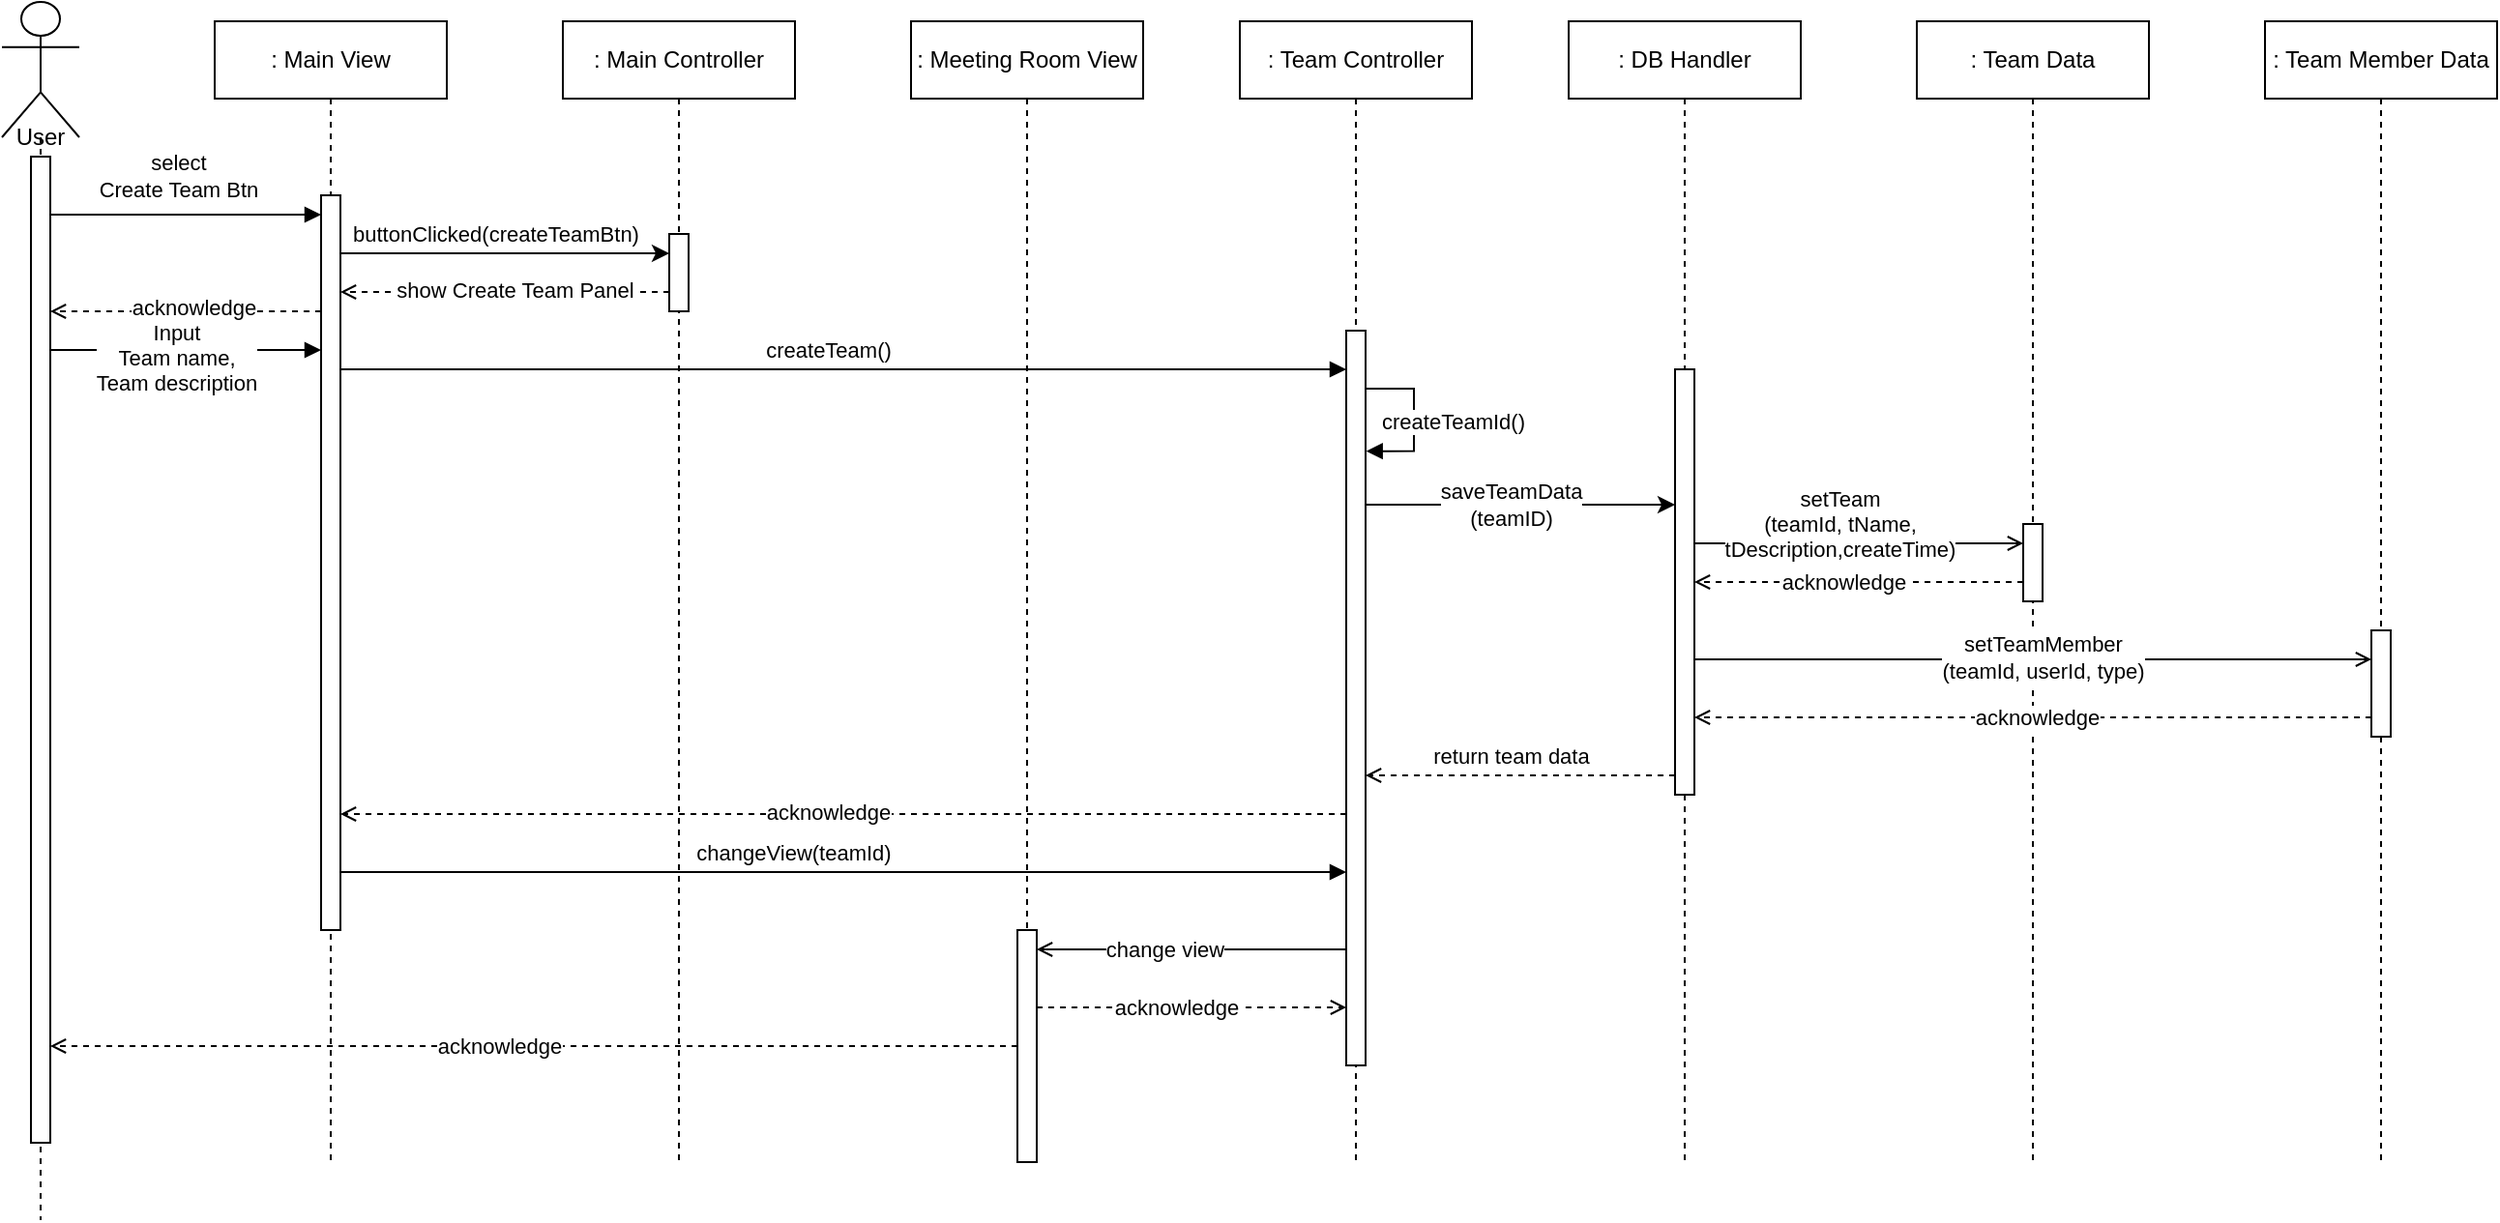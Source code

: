 <mxfile version="14.7.6" type="github">
  <diagram id="KoOCsL7IerZmDVaIZsQJ" name="Page-1">
    <mxGraphModel dx="396" dy="777" grid="1" gridSize="10" guides="1" tooltips="1" connect="1" arrows="1" fold="1" page="1" pageScale="1" pageWidth="827" pageHeight="1169" math="0" shadow="0">
      <root>
        <mxCell id="0" />
        <mxCell id="1" parent="0" />
        <mxCell id="SIA6TbX_IePgMJy5oAV3-4" value=": Meeting Room View" style="shape=umlLifeline;perimeter=lifelinePerimeter;whiteSpace=wrap;html=1;container=1;collapsible=0;recursiveResize=0;outlineConnect=0;" parent="1" vertex="1">
          <mxGeometry x="560" y="40" width="120" height="590" as="geometry" />
        </mxCell>
        <mxCell id="SIA6TbX_IePgMJy5oAV3-6" value=": Team Controller" style="shape=umlLifeline;perimeter=lifelinePerimeter;whiteSpace=wrap;html=1;container=1;collapsible=0;recursiveResize=0;outlineConnect=0;" parent="1" vertex="1">
          <mxGeometry x="730" y="40" width="120" height="590" as="geometry" />
        </mxCell>
        <mxCell id="SIA6TbX_IePgMJy5oAV3-10" value=": Team Data" style="shape=umlLifeline;perimeter=lifelinePerimeter;whiteSpace=wrap;html=1;container=1;collapsible=0;recursiveResize=0;outlineConnect=0;" parent="1" vertex="1">
          <mxGeometry x="1080" y="40" width="120" height="590" as="geometry" />
        </mxCell>
        <mxCell id="SIA6TbX_IePgMJy5oAV3-12" value=": DB Handler" style="shape=umlLifeline;perimeter=lifelinePerimeter;whiteSpace=wrap;html=1;container=1;collapsible=0;recursiveResize=0;outlineConnect=0;" parent="1" vertex="1">
          <mxGeometry x="900" y="40" width="120" height="590" as="geometry" />
        </mxCell>
        <mxCell id="SIA6TbX_IePgMJy5oAV3-13" value="" style="shape=umlLifeline;participant=umlActor;perimeter=lifelinePerimeter;whiteSpace=wrap;html=1;container=1;collapsible=0;recursiveResize=0;verticalAlign=top;spacingTop=36;outlineConnect=0;size=70;" parent="1" vertex="1">
          <mxGeometry x="90" y="30" width="40" height="630" as="geometry" />
        </mxCell>
        <mxCell id="SIA6TbX_IePgMJy5oAV3-14" value="" style="html=1;points=[];perimeter=orthogonalPerimeter;" parent="SIA6TbX_IePgMJy5oAV3-13" vertex="1">
          <mxGeometry x="15" y="80" width="10" height="510" as="geometry" />
        </mxCell>
        <mxCell id="SIA6TbX_IePgMJy5oAV3-15" value="User" style="text;html=1;strokeColor=none;fillColor=none;align=center;verticalAlign=middle;whiteSpace=wrap;rounded=0;" parent="SIA6TbX_IePgMJy5oAV3-13" vertex="1">
          <mxGeometry y="60" width="40" height="20" as="geometry" />
        </mxCell>
        <mxCell id="e2vInGb-3fhjZgSA6Eiw-13" style="edgeStyle=orthogonalEdgeStyle;rounded=0;orthogonalLoop=1;jettySize=auto;html=1;" parent="1" source="SIA6TbX_IePgMJy5oAV3-28" target="uCHtYthcjUW0IdeamV3n-1" edge="1">
          <mxGeometry relative="1" as="geometry">
            <Array as="points">
              <mxPoint x="910" y="290" />
              <mxPoint x="910" y="290" />
            </Array>
          </mxGeometry>
        </mxCell>
        <mxCell id="e2vInGb-3fhjZgSA6Eiw-14" value="saveTeamData&lt;br&gt;(teamID)" style="edgeLabel;html=1;align=center;verticalAlign=middle;resizable=0;points=[];" parent="e2vInGb-3fhjZgSA6Eiw-13" vertex="1" connectable="0">
          <mxGeometry x="-0.2" y="1" relative="1" as="geometry">
            <mxPoint x="11" y="1" as="offset" />
          </mxGeometry>
        </mxCell>
        <mxCell id="e2vInGb-3fhjZgSA6Eiw-27" style="edgeStyle=orthogonalEdgeStyle;rounded=0;orthogonalLoop=1;jettySize=auto;html=1;endArrow=open;endFill=0;dashed=1;" parent="1" source="SIA6TbX_IePgMJy5oAV3-28" target="e2vInGb-3fhjZgSA6Eiw-2" edge="1">
          <mxGeometry relative="1" as="geometry">
            <Array as="points">
              <mxPoint x="580" y="450" />
              <mxPoint x="580" y="450" />
            </Array>
          </mxGeometry>
        </mxCell>
        <mxCell id="e2vInGb-3fhjZgSA6Eiw-28" value="acknowledge" style="edgeLabel;html=1;align=center;verticalAlign=middle;resizable=0;points=[];" parent="e2vInGb-3fhjZgSA6Eiw-27" vertex="1" connectable="0">
          <mxGeometry x="0.097" y="-1" relative="1" as="geometry">
            <mxPoint x="17" as="offset" />
          </mxGeometry>
        </mxCell>
        <mxCell id="e2vInGb-3fhjZgSA6Eiw-40" style="edgeStyle=orthogonalEdgeStyle;rounded=0;orthogonalLoop=1;jettySize=auto;html=1;endArrow=open;endFill=0;" parent="1" source="SIA6TbX_IePgMJy5oAV3-28" target="e2vInGb-3fhjZgSA6Eiw-39" edge="1">
          <mxGeometry relative="1" as="geometry">
            <Array as="points">
              <mxPoint x="760" y="520" />
              <mxPoint x="760" y="520" />
            </Array>
          </mxGeometry>
        </mxCell>
        <mxCell id="e2vInGb-3fhjZgSA6Eiw-41" value="change view" style="edgeLabel;html=1;align=center;verticalAlign=middle;resizable=0;points=[];" parent="e2vInGb-3fhjZgSA6Eiw-40" vertex="1" connectable="0">
          <mxGeometry x="0.175" y="4" relative="1" as="geometry">
            <mxPoint y="-4" as="offset" />
          </mxGeometry>
        </mxCell>
        <mxCell id="SIA6TbX_IePgMJy5oAV3-28" value="" style="html=1;points=[];perimeter=orthogonalPerimeter;" parent="1" vertex="1">
          <mxGeometry x="785" y="200" width="10" height="380" as="geometry" />
        </mxCell>
        <mxCell id="uCHtYthcjUW0IdeamV3n-10" style="edgeStyle=orthogonalEdgeStyle;rounded=0;orthogonalLoop=1;jettySize=auto;html=1;dashed=1;endArrow=open;endFill=0;" parent="1" edge="1">
          <mxGeometry relative="1" as="geometry">
            <Array as="points">
              <mxPoint x="860" y="430" />
              <mxPoint x="860" y="430" />
            </Array>
            <mxPoint x="955" y="430" as="sourcePoint" />
            <mxPoint x="795" y="430" as="targetPoint" />
          </mxGeometry>
        </mxCell>
        <mxCell id="uCHtYthcjUW0IdeamV3n-29" value="return team data" style="edgeLabel;html=1;align=center;verticalAlign=middle;resizable=0;points=[];" parent="uCHtYthcjUW0IdeamV3n-10" vertex="1" connectable="0">
          <mxGeometry x="0.062" y="3" relative="1" as="geometry">
            <mxPoint y="-13" as="offset" />
          </mxGeometry>
        </mxCell>
        <mxCell id="e2vInGb-3fhjZgSA6Eiw-23" style="edgeStyle=orthogonalEdgeStyle;rounded=0;orthogonalLoop=1;jettySize=auto;html=1;endArrow=open;endFill=0;" parent="1" source="uCHtYthcjUW0IdeamV3n-1" target="e2vInGb-3fhjZgSA6Eiw-18" edge="1">
          <mxGeometry relative="1" as="geometry">
            <Array as="points">
              <mxPoint x="1230" y="370" />
              <mxPoint x="1230" y="370" />
            </Array>
          </mxGeometry>
        </mxCell>
        <mxCell id="e2vInGb-3fhjZgSA6Eiw-24" value="setTeamMember&lt;br&gt;(teamId, userId, type)" style="edgeLabel;html=1;align=center;verticalAlign=middle;resizable=0;points=[];" parent="e2vInGb-3fhjZgSA6Eiw-23" vertex="1" connectable="0">
          <mxGeometry x="0.034" y="-3" relative="1" as="geometry">
            <mxPoint x="-1" y="-4" as="offset" />
          </mxGeometry>
        </mxCell>
        <mxCell id="uCHtYthcjUW0IdeamV3n-1" value="" style="html=1;points=[];perimeter=orthogonalPerimeter;" parent="1" vertex="1">
          <mxGeometry x="955" y="220" width="10" height="220" as="geometry" />
        </mxCell>
        <mxCell id="uCHtYthcjUW0IdeamV3n-8" style="edgeStyle=orthogonalEdgeStyle;rounded=0;orthogonalLoop=1;jettySize=auto;html=1;endArrow=open;endFill=0;" parent="1" source="uCHtYthcjUW0IdeamV3n-1" target="uCHtYthcjUW0IdeamV3n-5" edge="1">
          <mxGeometry relative="1" as="geometry">
            <mxPoint x="1125" y="280" as="sourcePoint" />
            <Array as="points">
              <mxPoint x="1010" y="310" />
              <mxPoint x="1010" y="310" />
            </Array>
          </mxGeometry>
        </mxCell>
        <mxCell id="uCHtYthcjUW0IdeamV3n-26" value="setTeam&lt;br&gt;(teamId, tName, &lt;br&gt;tDescription,createTime)" style="edgeLabel;html=1;align=center;verticalAlign=middle;resizable=0;points=[];" parent="uCHtYthcjUW0IdeamV3n-8" vertex="1" connectable="0">
          <mxGeometry x="-0.167" y="4" relative="1" as="geometry">
            <mxPoint x="4" y="-6" as="offset" />
          </mxGeometry>
        </mxCell>
        <mxCell id="e2vInGb-3fhjZgSA6Eiw-15" style="edgeStyle=orthogonalEdgeStyle;rounded=0;orthogonalLoop=1;jettySize=auto;html=1;dashed=1;endArrow=open;endFill=0;" parent="1" source="uCHtYthcjUW0IdeamV3n-5" target="uCHtYthcjUW0IdeamV3n-1" edge="1">
          <mxGeometry relative="1" as="geometry">
            <Array as="points">
              <mxPoint x="1090" y="330" />
              <mxPoint x="1090" y="330" />
            </Array>
          </mxGeometry>
        </mxCell>
        <mxCell id="e2vInGb-3fhjZgSA6Eiw-16" value="acknowledge" style="edgeLabel;html=1;align=center;verticalAlign=middle;resizable=0;points=[];" parent="e2vInGb-3fhjZgSA6Eiw-15" vertex="1" connectable="0">
          <mxGeometry x="0.094" y="-3" relative="1" as="geometry">
            <mxPoint y="3" as="offset" />
          </mxGeometry>
        </mxCell>
        <mxCell id="uCHtYthcjUW0IdeamV3n-5" value="" style="html=1;points=[];perimeter=orthogonalPerimeter;" parent="1" vertex="1">
          <mxGeometry x="1135" y="300" width="10" height="40" as="geometry" />
        </mxCell>
        <mxCell id="e2vInGb-3fhjZgSA6Eiw-1" value=": Main View" style="shape=umlLifeline;perimeter=lifelinePerimeter;whiteSpace=wrap;html=1;container=1;collapsible=0;recursiveResize=0;outlineConnect=0;" parent="1" vertex="1">
          <mxGeometry x="200" y="40" width="120" height="590" as="geometry" />
        </mxCell>
        <mxCell id="e2vInGb-3fhjZgSA6Eiw-2" value="" style="html=1;points=[];perimeter=orthogonalPerimeter;" parent="e2vInGb-3fhjZgSA6Eiw-1" vertex="1">
          <mxGeometry x="55" y="90" width="10" height="380" as="geometry" />
        </mxCell>
        <mxCell id="e2vInGb-3fhjZgSA6Eiw-3" style="edgeStyle=orthogonalEdgeStyle;rounded=0;orthogonalLoop=1;jettySize=auto;html=1;endArrow=block;endFill=1;" parent="1" source="SIA6TbX_IePgMJy5oAV3-14" target="e2vInGb-3fhjZgSA6Eiw-2" edge="1">
          <mxGeometry relative="1" as="geometry">
            <Array as="points">
              <mxPoint x="180" y="140" />
              <mxPoint x="180" y="140" />
            </Array>
          </mxGeometry>
        </mxCell>
        <mxCell id="e2vInGb-3fhjZgSA6Eiw-4" value="select&lt;br&gt;Create Team Btn" style="edgeLabel;html=1;align=center;verticalAlign=middle;resizable=0;points=[];" parent="e2vInGb-3fhjZgSA6Eiw-3" vertex="1" connectable="0">
          <mxGeometry x="-0.153" y="2" relative="1" as="geometry">
            <mxPoint x="6" y="-18" as="offset" />
          </mxGeometry>
        </mxCell>
        <mxCell id="e2vInGb-3fhjZgSA6Eiw-5" style="edgeStyle=orthogonalEdgeStyle;rounded=0;orthogonalLoop=1;jettySize=auto;html=1;endArrow=block;endFill=1;" parent="1" source="e2vInGb-3fhjZgSA6Eiw-2" target="SIA6TbX_IePgMJy5oAV3-28" edge="1">
          <mxGeometry relative="1" as="geometry">
            <Array as="points">
              <mxPoint x="510" y="480" />
              <mxPoint x="510" y="480" />
            </Array>
          </mxGeometry>
        </mxCell>
        <mxCell id="e2vInGb-3fhjZgSA6Eiw-6" value="changeView(teamId)" style="edgeLabel;html=1;align=center;verticalAlign=middle;resizable=0;points=[];" parent="e2vInGb-3fhjZgSA6Eiw-5" vertex="1" connectable="0">
          <mxGeometry x="-0.312" y="1" relative="1" as="geometry">
            <mxPoint x="55" y="-9" as="offset" />
          </mxGeometry>
        </mxCell>
        <mxCell id="e2vInGb-3fhjZgSA6Eiw-7" style="edgeStyle=orthogonalEdgeStyle;rounded=0;orthogonalLoop=1;jettySize=auto;html=1;endArrow=block;endFill=1;" parent="1" source="e2vInGb-3fhjZgSA6Eiw-2" target="SIA6TbX_IePgMJy5oAV3-28" edge="1">
          <mxGeometry relative="1" as="geometry">
            <Array as="points">
              <mxPoint x="490" y="220" />
              <mxPoint x="490" y="220" />
            </Array>
          </mxGeometry>
        </mxCell>
        <mxCell id="e2vInGb-3fhjZgSA6Eiw-8" value="createTeam()" style="edgeLabel;html=1;align=center;verticalAlign=middle;resizable=0;points=[];" parent="e2vInGb-3fhjZgSA6Eiw-7" vertex="1" connectable="0">
          <mxGeometry x="-0.097" relative="1" as="geometry">
            <mxPoint x="17" y="-10" as="offset" />
          </mxGeometry>
        </mxCell>
        <mxCell id="e2vInGb-3fhjZgSA6Eiw-9" value=": Team Member Data" style="shape=umlLifeline;perimeter=lifelinePerimeter;whiteSpace=wrap;html=1;container=1;collapsible=0;recursiveResize=0;outlineConnect=0;" parent="1" vertex="1">
          <mxGeometry x="1260" y="40" width="120" height="590" as="geometry" />
        </mxCell>
        <mxCell id="e2vInGb-3fhjZgSA6Eiw-25" style="edgeStyle=orthogonalEdgeStyle;rounded=0;orthogonalLoop=1;jettySize=auto;html=1;dashed=1;endArrow=open;endFill=0;" parent="1" source="e2vInGb-3fhjZgSA6Eiw-18" target="uCHtYthcjUW0IdeamV3n-1" edge="1">
          <mxGeometry relative="1" as="geometry">
            <Array as="points">
              <mxPoint x="1050" y="400" />
              <mxPoint x="1050" y="400" />
            </Array>
          </mxGeometry>
        </mxCell>
        <mxCell id="e2vInGb-3fhjZgSA6Eiw-26" value="acknowledge" style="edgeLabel;html=1;align=center;verticalAlign=middle;resizable=0;points=[];" parent="e2vInGb-3fhjZgSA6Eiw-25" vertex="1" connectable="0">
          <mxGeometry x="-0.011" relative="1" as="geometry">
            <mxPoint as="offset" />
          </mxGeometry>
        </mxCell>
        <mxCell id="e2vInGb-3fhjZgSA6Eiw-18" value="" style="html=1;points=[];perimeter=orthogonalPerimeter;" parent="1" vertex="1">
          <mxGeometry x="1315" y="355" width="10" height="55" as="geometry" />
        </mxCell>
        <mxCell id="e2vInGb-3fhjZgSA6Eiw-29" value=": Main Controller" style="shape=umlLifeline;perimeter=lifelinePerimeter;whiteSpace=wrap;html=1;container=1;collapsible=0;recursiveResize=0;outlineConnect=0;" parent="1" vertex="1">
          <mxGeometry x="380" y="40" width="120" height="590" as="geometry" />
        </mxCell>
        <mxCell id="e2vInGb-3fhjZgSA6Eiw-32" style="edgeStyle=orthogonalEdgeStyle;rounded=0;orthogonalLoop=1;jettySize=auto;html=1;dashed=1;endArrow=open;endFill=0;" parent="1" source="e2vInGb-3fhjZgSA6Eiw-30" target="e2vInGb-3fhjZgSA6Eiw-2" edge="1">
          <mxGeometry relative="1" as="geometry">
            <Array as="points">
              <mxPoint x="290" y="180" />
              <mxPoint x="290" y="180" />
            </Array>
          </mxGeometry>
        </mxCell>
        <mxCell id="e2vInGb-3fhjZgSA6Eiw-34" value="show Create Team Panel" style="edgeLabel;html=1;align=center;verticalAlign=middle;resizable=0;points=[];" parent="e2vInGb-3fhjZgSA6Eiw-32" vertex="1" connectable="0">
          <mxGeometry x="-0.059" y="-1" relative="1" as="geometry">
            <mxPoint as="offset" />
          </mxGeometry>
        </mxCell>
        <mxCell id="e2vInGb-3fhjZgSA6Eiw-30" value="" style="html=1;points=[];perimeter=orthogonalPerimeter;" parent="1" vertex="1">
          <mxGeometry x="435" y="150" width="10" height="40" as="geometry" />
        </mxCell>
        <mxCell id="e2vInGb-3fhjZgSA6Eiw-31" style="edgeStyle=orthogonalEdgeStyle;rounded=0;orthogonalLoop=1;jettySize=auto;html=1;" parent="1" source="e2vInGb-3fhjZgSA6Eiw-2" target="e2vInGb-3fhjZgSA6Eiw-30" edge="1">
          <mxGeometry relative="1" as="geometry">
            <Array as="points">
              <mxPoint x="380" y="160" />
              <mxPoint x="380" y="160" />
            </Array>
          </mxGeometry>
        </mxCell>
        <mxCell id="e2vInGb-3fhjZgSA6Eiw-33" value="buttonClicked(createTeamBtn)" style="edgeLabel;html=1;align=center;verticalAlign=middle;resizable=0;points=[];" parent="e2vInGb-3fhjZgSA6Eiw-31" vertex="1" connectable="0">
          <mxGeometry x="-0.141" y="2" relative="1" as="geometry">
            <mxPoint x="7" y="-8" as="offset" />
          </mxGeometry>
        </mxCell>
        <mxCell id="e2vInGb-3fhjZgSA6Eiw-37" style="edgeStyle=orthogonalEdgeStyle;rounded=0;orthogonalLoop=1;jettySize=auto;html=1;endArrow=block;endFill=1;" parent="1" source="SIA6TbX_IePgMJy5oAV3-14" target="e2vInGb-3fhjZgSA6Eiw-2" edge="1">
          <mxGeometry relative="1" as="geometry">
            <Array as="points">
              <mxPoint x="240" y="210" />
              <mxPoint x="240" y="210" />
            </Array>
          </mxGeometry>
        </mxCell>
        <mxCell id="e2vInGb-3fhjZgSA6Eiw-38" value="Input&lt;br&gt;Team name, &lt;br&gt;Team description" style="edgeLabel;html=1;align=center;verticalAlign=middle;resizable=0;points=[];" parent="e2vInGb-3fhjZgSA6Eiw-37" vertex="1" connectable="0">
          <mxGeometry x="-0.071" y="-4" relative="1" as="geometry">
            <mxPoint as="offset" />
          </mxGeometry>
        </mxCell>
        <mxCell id="e2vInGb-3fhjZgSA6Eiw-42" style="edgeStyle=orthogonalEdgeStyle;rounded=0;orthogonalLoop=1;jettySize=auto;html=1;endArrow=open;endFill=0;dashed=1;" parent="1" source="e2vInGb-3fhjZgSA6Eiw-39" target="SIA6TbX_IePgMJy5oAV3-14" edge="1">
          <mxGeometry relative="1" as="geometry">
            <Array as="points">
              <mxPoint x="240" y="570" />
              <mxPoint x="240" y="570" />
            </Array>
          </mxGeometry>
        </mxCell>
        <mxCell id="e2vInGb-3fhjZgSA6Eiw-43" value="acknowledge" style="edgeLabel;html=1;align=center;verticalAlign=middle;resizable=0;points=[];" parent="e2vInGb-3fhjZgSA6Eiw-42" vertex="1" connectable="0">
          <mxGeometry x="0.114" y="-2" relative="1" as="geometry">
            <mxPoint x="10" y="2" as="offset" />
          </mxGeometry>
        </mxCell>
        <mxCell id="e2vInGb-3fhjZgSA6Eiw-45" style="edgeStyle=orthogonalEdgeStyle;rounded=0;orthogonalLoop=1;jettySize=auto;html=1;dashed=1;endArrow=open;endFill=0;" parent="1" source="e2vInGb-3fhjZgSA6Eiw-39" target="SIA6TbX_IePgMJy5oAV3-28" edge="1">
          <mxGeometry relative="1" as="geometry">
            <Array as="points">
              <mxPoint x="670" y="550" />
              <mxPoint x="670" y="550" />
            </Array>
          </mxGeometry>
        </mxCell>
        <mxCell id="e2vInGb-3fhjZgSA6Eiw-46" value="acknowledge" style="edgeLabel;html=1;align=center;verticalAlign=middle;resizable=0;points=[];" parent="e2vInGb-3fhjZgSA6Eiw-45" vertex="1" connectable="0">
          <mxGeometry x="-0.1" relative="1" as="geometry">
            <mxPoint as="offset" />
          </mxGeometry>
        </mxCell>
        <mxCell id="e2vInGb-3fhjZgSA6Eiw-39" value="" style="html=1;points=[];perimeter=orthogonalPerimeter;" parent="1" vertex="1">
          <mxGeometry x="615" y="510" width="10" height="120" as="geometry" />
        </mxCell>
        <mxCell id="e2vInGb-3fhjZgSA6Eiw-49" style="edgeStyle=orthogonalEdgeStyle;rounded=0;orthogonalLoop=1;jettySize=auto;html=1;dashed=1;endArrow=open;endFill=0;" parent="1" source="e2vInGb-3fhjZgSA6Eiw-2" target="SIA6TbX_IePgMJy5oAV3-14" edge="1">
          <mxGeometry relative="1" as="geometry">
            <Array as="points">
              <mxPoint x="160" y="190" />
              <mxPoint x="160" y="190" />
            </Array>
          </mxGeometry>
        </mxCell>
        <mxCell id="e2vInGb-3fhjZgSA6Eiw-50" value="acknowledge" style="edgeLabel;html=1;align=center;verticalAlign=middle;resizable=0;points=[];" parent="e2vInGb-3fhjZgSA6Eiw-49" vertex="1" connectable="0">
          <mxGeometry x="-0.057" y="-2" relative="1" as="geometry">
            <mxPoint as="offset" />
          </mxGeometry>
        </mxCell>
        <mxCell id="e2vInGb-3fhjZgSA6Eiw-53" style="edgeStyle=orthogonalEdgeStyle;rounded=0;orthogonalLoop=1;jettySize=auto;html=1;endArrow=block;endFill=1;entryX=1.035;entryY=0.164;entryDx=0;entryDy=0;entryPerimeter=0;" parent="1" source="SIA6TbX_IePgMJy5oAV3-28" target="SIA6TbX_IePgMJy5oAV3-28" edge="1">
          <mxGeometry relative="1" as="geometry">
            <Array as="points">
              <mxPoint x="820" y="230" />
            </Array>
          </mxGeometry>
        </mxCell>
        <mxCell id="e2vInGb-3fhjZgSA6Eiw-54" value="createTeamId()" style="edgeLabel;html=1;align=center;verticalAlign=middle;resizable=0;points=[];" parent="e2vInGb-3fhjZgSA6Eiw-53" vertex="1" connectable="0">
          <mxGeometry x="0.029" y="-1" relative="1" as="geometry">
            <mxPoint x="21" as="offset" />
          </mxGeometry>
        </mxCell>
      </root>
    </mxGraphModel>
  </diagram>
</mxfile>
